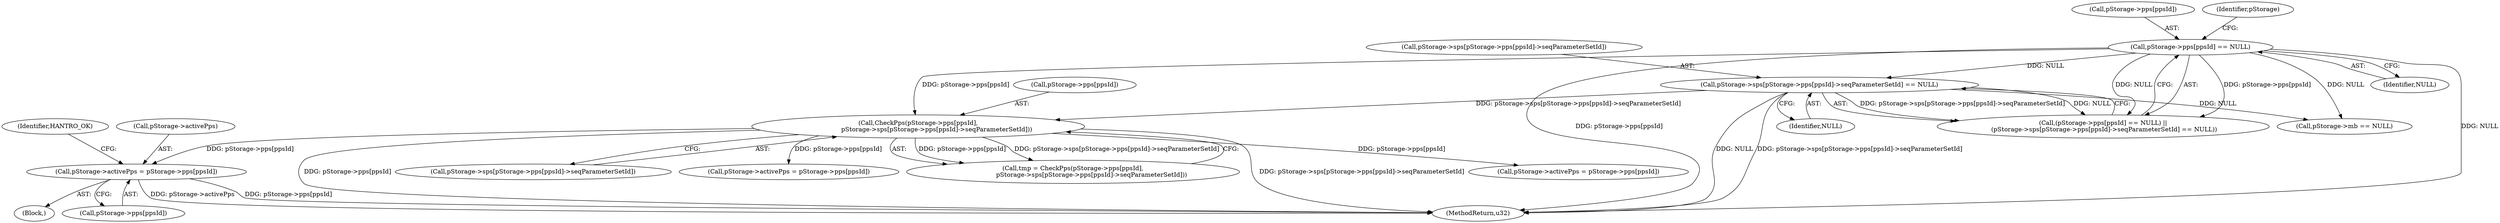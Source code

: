 digraph "0_Android_60547808ca4e9cfac50028c00c58a6ceb2319301@pointer" {
"1000557" [label="(Call,pStorage->activePps = pStorage->pps[ppsId])"];
"1000149" [label="(Call,CheckPps(pStorage->pps[ppsId],\n                   pStorage->sps[pStorage->pps[ppsId]->seqParameterSetId]))"];
"1000124" [label="(Call,pStorage->pps[ppsId] == NULL)"];
"1000131" [label="(Call,pStorage->sps[pStorage->pps[ppsId]->seqParameterSetId] == NULL)"];
"1000326" [label="(Call,pStorage->mb == NULL)"];
"1000473" [label="(Call,pStorage->activePps = pStorage->pps[ppsId])"];
"1000130" [label="(Identifier,NULL)"];
"1000143" [label="(Identifier,NULL)"];
"1000155" [label="(Call,pStorage->sps[pStorage->pps[ppsId]->seqParameterSetId])"];
"1000184" [label="(Call,pStorage->activePps = pStorage->pps[ppsId])"];
"1000147" [label="(Call,tmp = CheckPps(pStorage->pps[ppsId],\n                   pStorage->sps[pStorage->pps[ppsId]->seqParameterSetId]))"];
"1000561" [label="(Call,pStorage->pps[ppsId])"];
"1000124" [label="(Call,pStorage->pps[ppsId] == NULL)"];
"1000557" [label="(Call,pStorage->activePps = pStorage->pps[ppsId])"];
"1000131" [label="(Call,pStorage->sps[pStorage->pps[ppsId]->seqParameterSetId] == NULL)"];
"1000567" [label="(Identifier,HANTRO_OK)"];
"1000125" [label="(Call,pStorage->pps[ppsId])"];
"1000149" [label="(Call,CheckPps(pStorage->pps[ppsId],\n                   pStorage->sps[pStorage->pps[ppsId]->seqParameterSetId]))"];
"1000551" [label="(Block,)"];
"1000134" [label="(Identifier,pStorage)"];
"1000132" [label="(Call,pStorage->sps[pStorage->pps[ppsId]->seqParameterSetId])"];
"1000150" [label="(Call,pStorage->pps[ppsId])"];
"1000558" [label="(Call,pStorage->activePps)"];
"1000123" [label="(Call,(pStorage->pps[ppsId] == NULL) ||\n (pStorage->sps[pStorage->pps[ppsId]->seqParameterSetId] == NULL))"];
"1000568" [label="(MethodReturn,u32)"];
"1000557" -> "1000551"  [label="AST: "];
"1000557" -> "1000561"  [label="CFG: "];
"1000558" -> "1000557"  [label="AST: "];
"1000561" -> "1000557"  [label="AST: "];
"1000567" -> "1000557"  [label="CFG: "];
"1000557" -> "1000568"  [label="DDG: pStorage->activePps"];
"1000557" -> "1000568"  [label="DDG: pStorage->pps[ppsId]"];
"1000149" -> "1000557"  [label="DDG: pStorage->pps[ppsId]"];
"1000149" -> "1000147"  [label="AST: "];
"1000149" -> "1000155"  [label="CFG: "];
"1000150" -> "1000149"  [label="AST: "];
"1000155" -> "1000149"  [label="AST: "];
"1000147" -> "1000149"  [label="CFG: "];
"1000149" -> "1000568"  [label="DDG: pStorage->sps[pStorage->pps[ppsId]->seqParameterSetId]"];
"1000149" -> "1000568"  [label="DDG: pStorage->pps[ppsId]"];
"1000149" -> "1000147"  [label="DDG: pStorage->pps[ppsId]"];
"1000149" -> "1000147"  [label="DDG: pStorage->sps[pStorage->pps[ppsId]->seqParameterSetId]"];
"1000124" -> "1000149"  [label="DDG: pStorage->pps[ppsId]"];
"1000131" -> "1000149"  [label="DDG: pStorage->sps[pStorage->pps[ppsId]->seqParameterSetId]"];
"1000149" -> "1000184"  [label="DDG: pStorage->pps[ppsId]"];
"1000149" -> "1000473"  [label="DDG: pStorage->pps[ppsId]"];
"1000124" -> "1000123"  [label="AST: "];
"1000124" -> "1000130"  [label="CFG: "];
"1000125" -> "1000124"  [label="AST: "];
"1000130" -> "1000124"  [label="AST: "];
"1000134" -> "1000124"  [label="CFG: "];
"1000123" -> "1000124"  [label="CFG: "];
"1000124" -> "1000568"  [label="DDG: NULL"];
"1000124" -> "1000568"  [label="DDG: pStorage->pps[ppsId]"];
"1000124" -> "1000123"  [label="DDG: pStorage->pps[ppsId]"];
"1000124" -> "1000123"  [label="DDG: NULL"];
"1000124" -> "1000131"  [label="DDG: NULL"];
"1000124" -> "1000326"  [label="DDG: NULL"];
"1000131" -> "1000123"  [label="AST: "];
"1000131" -> "1000143"  [label="CFG: "];
"1000132" -> "1000131"  [label="AST: "];
"1000143" -> "1000131"  [label="AST: "];
"1000123" -> "1000131"  [label="CFG: "];
"1000131" -> "1000568"  [label="DDG: pStorage->sps[pStorage->pps[ppsId]->seqParameterSetId]"];
"1000131" -> "1000568"  [label="DDG: NULL"];
"1000131" -> "1000123"  [label="DDG: pStorage->sps[pStorage->pps[ppsId]->seqParameterSetId]"];
"1000131" -> "1000123"  [label="DDG: NULL"];
"1000131" -> "1000326"  [label="DDG: NULL"];
}

